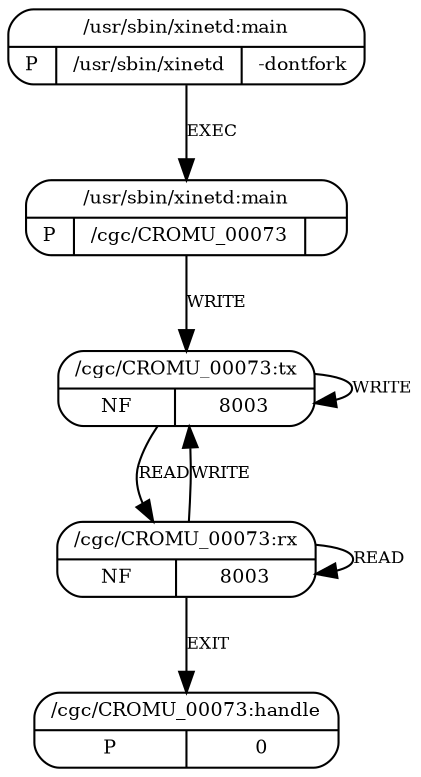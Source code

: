 digraph G {
  2 [shape=Mrecord, label="{{/cgc/CROMU_00073:tx}|{NF|8003}}", fontsize=9, ];
  3 [shape=Mrecord, label="{{/cgc/CROMU_00073:rx}|{NF|8003}}", fontsize=9, ];
  4 [shape=Mrecord, label="{{/cgc/CROMU_00073:handle}|{P|0}}", fontsize=9, ];
  0 [shape=Mrecord,
     label="{{/usr/sbin/xinetd:main}|{P|/usr/sbin/xinetd|-dontfork}}",
     fontsize=9, ];
  1 [shape=Mrecord, label="{{/usr/sbin/xinetd:main}|{P|/cgc/CROMU_00073|}}",
     fontsize=9, ];
  
  
  2 -> 2 [label="WRITE", fontsize=8, ];
  2 -> 3 [label="READ", fontsize=8, ];
  3 -> 2 [label="WRITE", fontsize=8, ];
  3 -> 3 [label="READ", fontsize=8, ];
  3 -> 4 [label="EXIT", fontsize=8, ];
  0 -> 1 [label="EXEC", fontsize=8, ];
  1 -> 2 [label="WRITE", fontsize=8, ];
  
  }